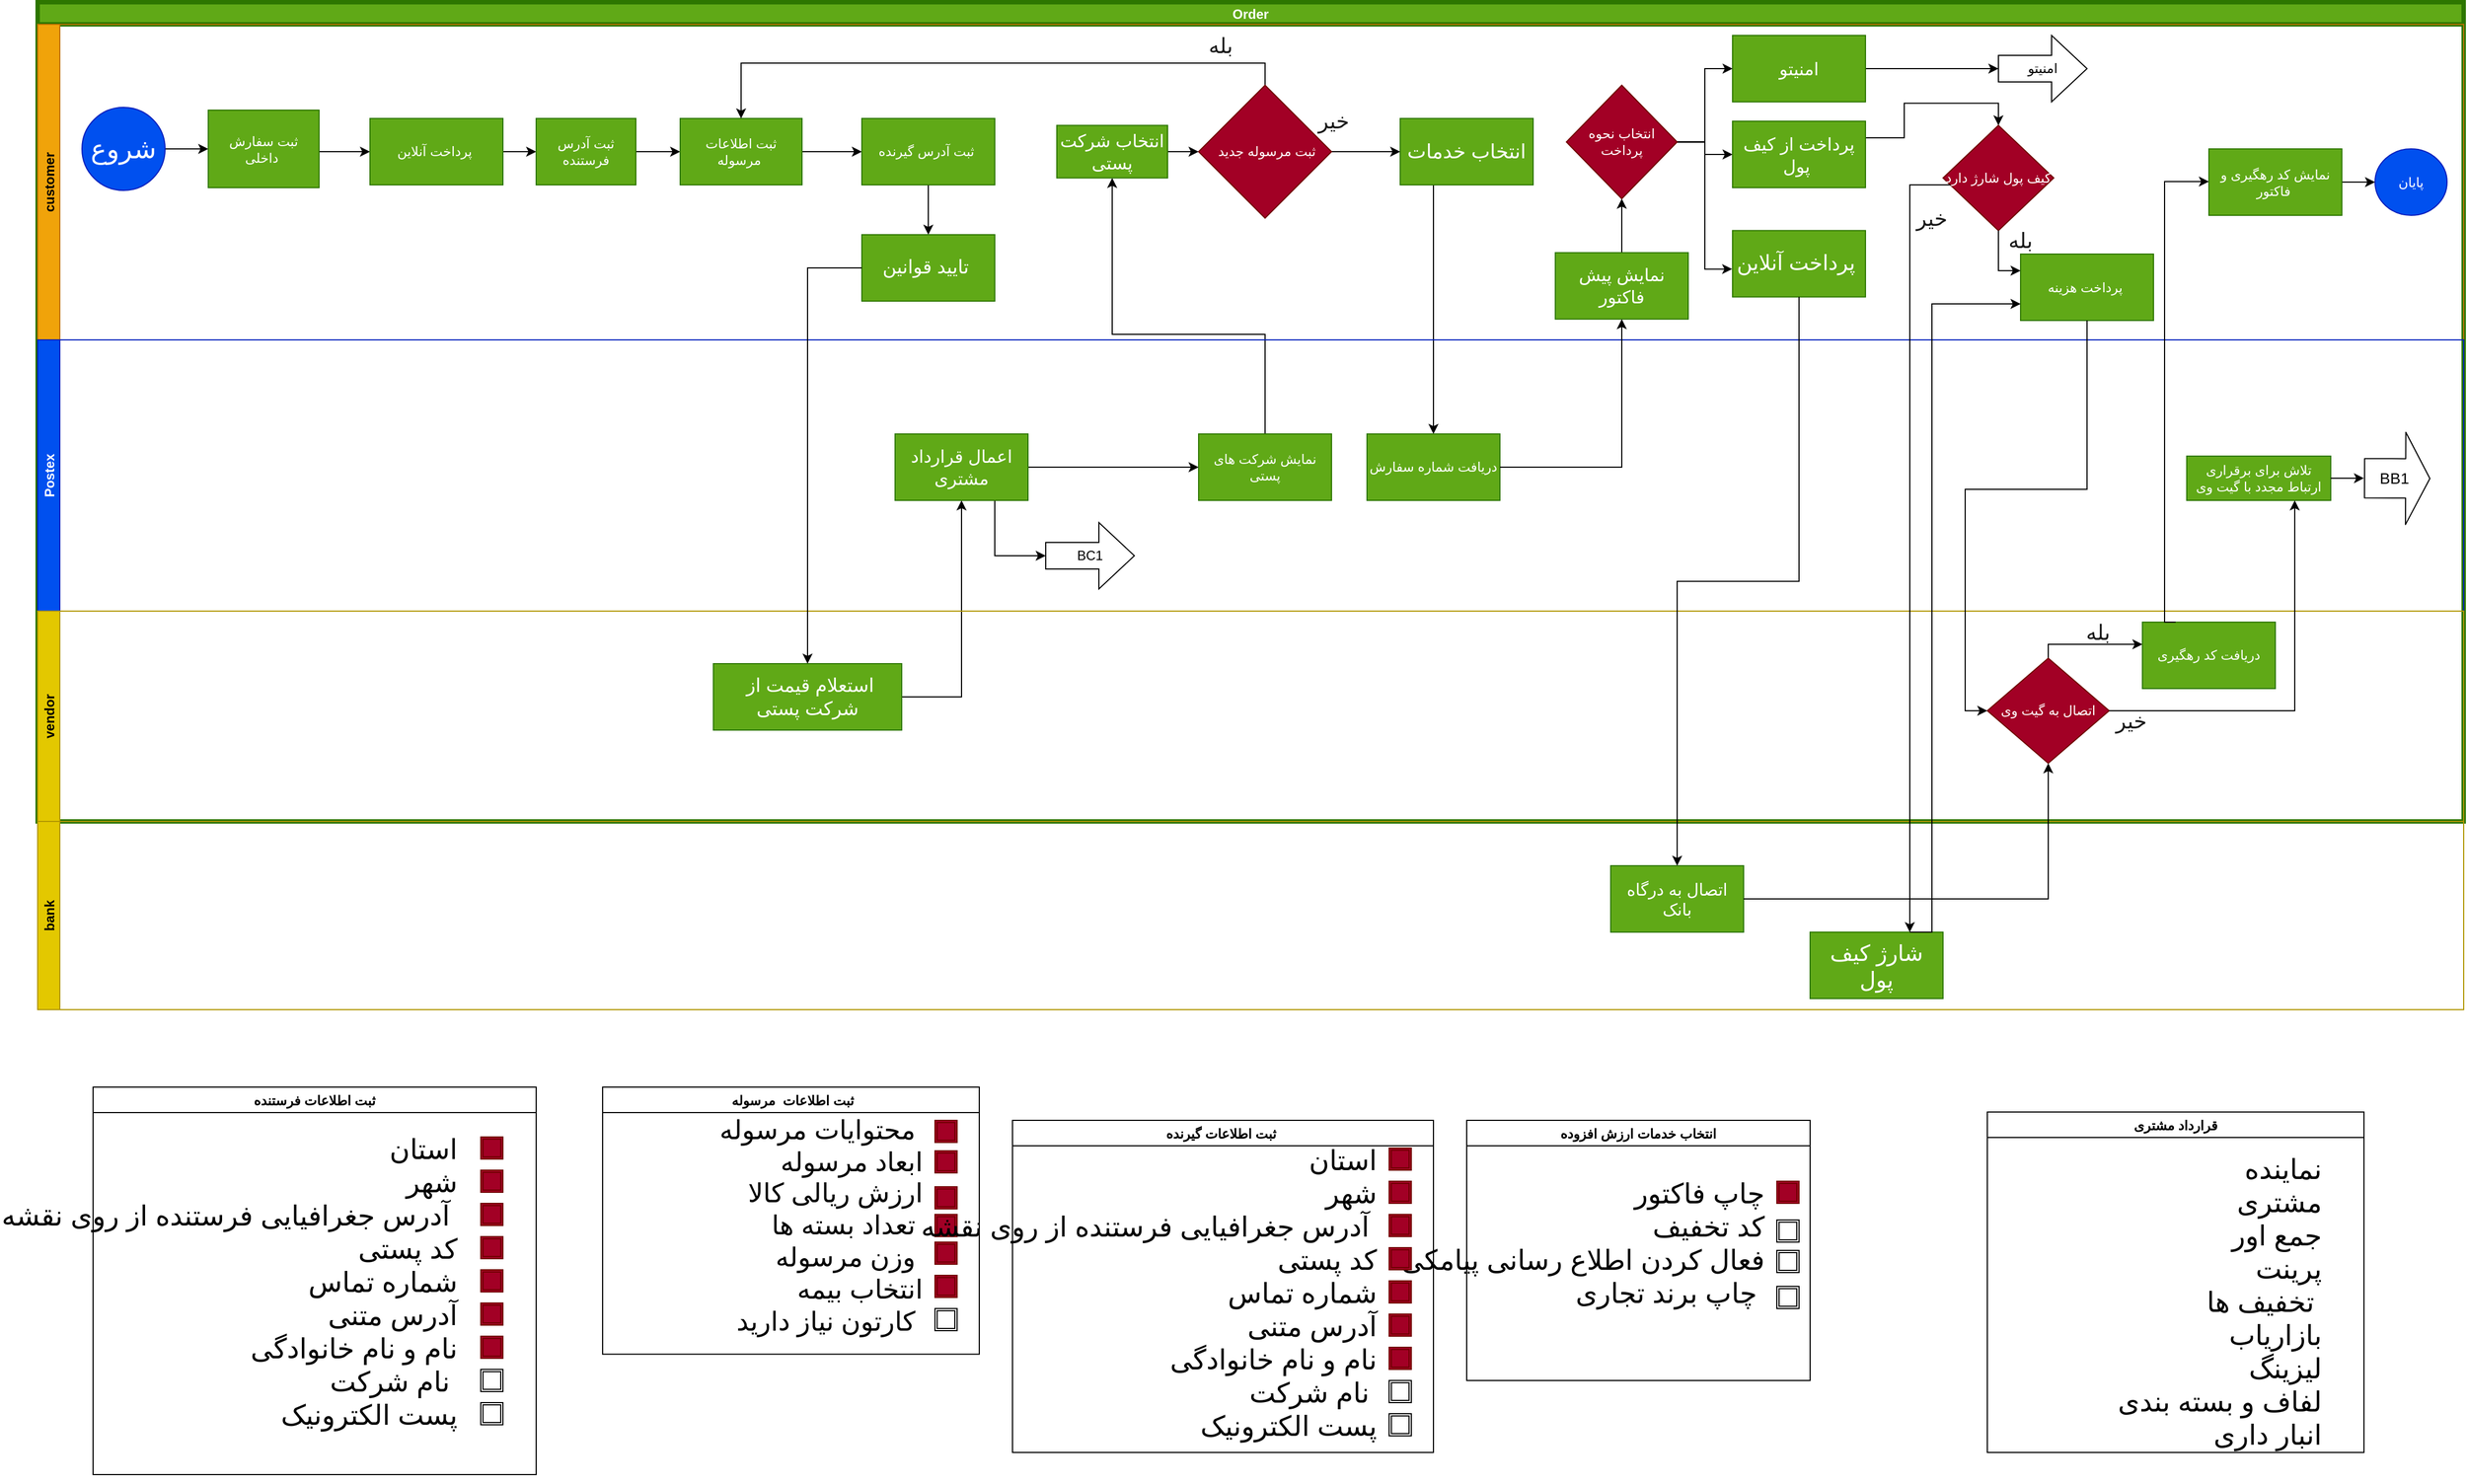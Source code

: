 <mxfile>
    <diagram id="lS7s0SmvETfpQb1Q9BnN" name="inner-order">
        <mxGraphModel dx="732" dy="567" grid="1" gridSize="10" guides="1" tooltips="1" connect="1" arrows="1" fold="1" page="1" pageScale="1" pageWidth="2336" pageHeight="1654" math="0" shadow="0">
            <root>
                <mxCell id="0"/>
                <mxCell id="1" parent="0"/>
                <mxCell id="2" value="Order" style="swimlane;childLayout=stackLayout;resizeParent=1;resizeParentMax=0;horizontal=1;startSize=20;horizontalStack=0;strokeColor=#2D7600;fillColor=#60a917;fontColor=#ffffff;strokeWidth=4;shadow=0;rounded=0;" parent="1" vertex="1">
                    <mxGeometry x="120" y="100" width="2190" height="740" as="geometry"/>
                </mxCell>
                <mxCell id="78" style="edgeStyle=orthogonalEdgeStyle;rounded=0;orthogonalLoop=1;jettySize=auto;html=1;exitX=1;exitY=0.5;exitDx=0;exitDy=0;entryX=0.5;entryY=1;entryDx=0;entryDy=0;" parent="2" source="18" target="76" edge="1">
                    <mxGeometry relative="1" as="geometry"/>
                </mxCell>
                <mxCell id="164" value="" style="edgeStyle=orthogonalEdgeStyle;rounded=0;orthogonalLoop=1;jettySize=auto;html=1;" parent="2" source="161" target="163" edge="1">
                    <mxGeometry relative="1" as="geometry">
                        <Array as="points">
                            <mxPoint x="1108" y="300"/>
                            <mxPoint x="970" y="300"/>
                        </Array>
                    </mxGeometry>
                </mxCell>
                <mxCell id="168" style="edgeStyle=orthogonalEdgeStyle;rounded=0;orthogonalLoop=1;jettySize=auto;html=1;exitX=0.25;exitY=1;exitDx=0;exitDy=0;" parent="2" source="23" target="26" edge="1">
                    <mxGeometry relative="1" as="geometry"/>
                </mxCell>
                <mxCell id="3" value="customer" style="swimlane;startSize=20;horizontal=0;fillColor=#f0a30a;fontColor=#000000;strokeColor=#BD7000;" parent="2" vertex="1">
                    <mxGeometry y="20" width="2190" height="285" as="geometry">
                        <mxRectangle x="20" width="1860" height="20" as="alternateBounds"/>
                    </mxGeometry>
                </mxCell>
                <mxCell id="9" value="" style="edgeStyle=orthogonalEdgeStyle;rounded=0;orthogonalLoop=1;jettySize=auto;html=1;" parent="3" source="7" target="8" edge="1">
                    <mxGeometry relative="1" as="geometry"/>
                </mxCell>
                <mxCell id="7" value="&lt;font style=&quot;font-size: 24px&quot;&gt;شروع&lt;/font&gt;" style="ellipse;whiteSpace=wrap;html=1;aspect=fixed;fillColor=#0050ef;strokeColor=#001DBC;fontColor=#ffffff;" parent="3" vertex="1">
                    <mxGeometry x="40" y="75" width="75" height="75" as="geometry"/>
                </mxCell>
                <mxCell id="11" value="" style="edgeStyle=orthogonalEdgeStyle;rounded=0;orthogonalLoop=1;jettySize=auto;html=1;" parent="3" source="8" target="10" edge="1">
                    <mxGeometry relative="1" as="geometry">
                        <Array as="points">
                            <mxPoint x="264" y="115"/>
                            <mxPoint x="264" y="115"/>
                        </Array>
                    </mxGeometry>
                </mxCell>
                <mxCell id="8" value="ثبت سفارش داخلی&amp;nbsp;" style="whiteSpace=wrap;html=1;fillColor=#60a917;strokeColor=#2D7600;fontColor=#ffffff;" parent="3" vertex="1">
                    <mxGeometry x="154" y="77.5" width="100" height="70" as="geometry"/>
                </mxCell>
                <mxCell id="13" value="" style="edgeStyle=orthogonalEdgeStyle;rounded=0;orthogonalLoop=1;jettySize=auto;html=1;" parent="3" source="10" target="12" edge="1">
                    <mxGeometry relative="1" as="geometry"/>
                </mxCell>
                <mxCell id="10" value="پرداخت آنلاین&amp;nbsp;" style="whiteSpace=wrap;html=1;fillColor=#60a917;strokeColor=#2D7600;fontColor=#ffffff;" parent="3" vertex="1">
                    <mxGeometry x="300" y="85" width="120" height="60" as="geometry"/>
                </mxCell>
                <mxCell id="15" value="" style="edgeStyle=orthogonalEdgeStyle;rounded=0;orthogonalLoop=1;jettySize=auto;html=1;" parent="3" source="12" target="14" edge="1">
                    <mxGeometry relative="1" as="geometry"/>
                </mxCell>
                <mxCell id="12" value="ثبت آدرس فرستنده" style="whiteSpace=wrap;html=1;fillColor=#60a917;strokeColor=#2D7600;fontColor=#ffffff;" parent="3" vertex="1">
                    <mxGeometry x="450" y="85" width="90" height="60" as="geometry"/>
                </mxCell>
                <mxCell id="17" value="" style="edgeStyle=orthogonalEdgeStyle;rounded=0;orthogonalLoop=1;jettySize=auto;html=1;" parent="3" source="14" target="16" edge="1">
                    <mxGeometry relative="1" as="geometry"/>
                </mxCell>
                <mxCell id="14" value="ثبت اطلاعات مرسوله&amp;nbsp;" style="whiteSpace=wrap;html=1;fillColor=#60a917;strokeColor=#2D7600;fontColor=#ffffff;" parent="3" vertex="1">
                    <mxGeometry x="580" y="85" width="110" height="60" as="geometry"/>
                </mxCell>
                <mxCell id="213" value="" style="edgeStyle=orthogonalEdgeStyle;rounded=0;orthogonalLoop=1;jettySize=auto;html=1;" parent="3" source="16" target="212" edge="1">
                    <mxGeometry relative="1" as="geometry"/>
                </mxCell>
                <mxCell id="16" value="ثبت آدرس گیرنده&amp;nbsp;" style="whiteSpace=wrap;html=1;fillColor=#60a917;strokeColor=#2D7600;fontColor=#ffffff;" parent="3" vertex="1">
                    <mxGeometry x="744" y="85" width="120" height="60" as="geometry"/>
                </mxCell>
                <mxCell id="23" value="&lt;font style=&quot;font-size: 18px&quot;&gt;انتخاب خدمات&lt;/font&gt;" style="rounded=0;whiteSpace=wrap;html=1;fillColor=#60a917;strokeColor=#2D7600;fontColor=#ffffff;" parent="3" vertex="1">
                    <mxGeometry x="1230" y="85" width="120" height="60" as="geometry"/>
                </mxCell>
                <mxCell id="36" value="پایان" style="ellipse;whiteSpace=wrap;html=1;rounded=0;fillColor=#0050ef;strokeColor=#001DBC;fontColor=#ffffff;" parent="3" vertex="1">
                    <mxGeometry x="2110" y="112.5" width="65" height="60" as="geometry"/>
                </mxCell>
                <mxCell id="75" style="edgeStyle=orthogonalEdgeStyle;rounded=0;orthogonalLoop=1;jettySize=auto;html=1;exitX=1;exitY=0.5;exitDx=0;exitDy=0;entryX=0;entryY=0.5;entryDx=0;entryDy=0;" parent="3" source="20" target="23" edge="1">
                    <mxGeometry relative="1" as="geometry"/>
                </mxCell>
                <mxCell id="79" style="edgeStyle=orthogonalEdgeStyle;rounded=0;orthogonalLoop=1;jettySize=auto;html=1;exitX=0.5;exitY=0;exitDx=0;exitDy=0;entryX=0.5;entryY=0;entryDx=0;entryDy=0;" parent="3" source="20" target="14" edge="1">
                    <mxGeometry relative="1" as="geometry"/>
                </mxCell>
                <mxCell id="20" value="&amp;nbsp;ثبت مرسوله جدید" style="rhombus;whiteSpace=wrap;html=1;fillColor=#a20025;strokeColor=#6F0000;fontColor=#ffffff;" parent="3" vertex="1">
                    <mxGeometry x="1048" y="55" width="120" height="120" as="geometry"/>
                </mxCell>
                <mxCell id="82" value="&lt;font style=&quot;font-size: 19px&quot; color=&quot;#191919&quot;&gt;خیر&lt;/font&gt;" style="text;html=1;strokeColor=none;fillColor=none;align=center;verticalAlign=middle;whiteSpace=wrap;rounded=0;" parent="3" vertex="1">
                    <mxGeometry x="1150" y="77.5" width="40" height="20" as="geometry"/>
                </mxCell>
                <mxCell id="167" style="edgeStyle=orthogonalEdgeStyle;rounded=0;orthogonalLoop=1;jettySize=auto;html=1;exitX=1;exitY=0.5;exitDx=0;exitDy=0;entryX=0;entryY=0.5;entryDx=0;entryDy=0;" parent="3" source="163" target="20" edge="1">
                    <mxGeometry relative="1" as="geometry"/>
                </mxCell>
                <mxCell id="163" value="&lt;font style=&quot;font-size: 16px&quot;&gt;انتخاب شرکت پستی&lt;/font&gt;" style="whiteSpace=wrap;html=1;rounded=0;fontColor=#ffffff;strokeColor=#2D7600;fillColor=#60a917;" parent="3" vertex="1">
                    <mxGeometry x="920" y="91.25" width="100" height="47.5" as="geometry"/>
                </mxCell>
                <mxCell id="80" value="&lt;font style=&quot;font-size: 19px&quot; color=&quot;#191919&quot;&gt;بله&lt;/font&gt;" style="text;html=1;strokeColor=none;fillColor=none;align=center;verticalAlign=middle;whiteSpace=wrap;rounded=0;" parent="3" vertex="1">
                    <mxGeometry x="1048" y="10" width="40" height="20" as="geometry"/>
                </mxCell>
                <mxCell id="181" style="edgeStyle=orthogonalEdgeStyle;rounded=0;orthogonalLoop=1;jettySize=auto;html=1;exitX=1;exitY=0.5;exitDx=0;exitDy=0;" parent="3" source="179" target="36" edge="1">
                    <mxGeometry relative="1" as="geometry"/>
                </mxCell>
                <mxCell id="179" value="نمایش کد رهگیری و فاکتور&amp;nbsp;" style="whiteSpace=wrap;html=1;rounded=0;fontColor=#ffffff;strokeColor=#2D7600;fillColor=#60a917;" parent="3" vertex="1">
                    <mxGeometry x="1960" y="112.5" width="120" height="60" as="geometry"/>
                </mxCell>
                <mxCell id="226" value="" style="edgeStyle=orthogonalEdgeStyle;rounded=0;orthogonalLoop=1;jettySize=auto;html=1;" parent="3" source="169" target="225" edge="1">
                    <mxGeometry relative="1" as="geometry"/>
                </mxCell>
                <mxCell id="169" value="&lt;span style=&quot;font-size: 16px&quot;&gt;امنیتو&lt;/span&gt;" style="whiteSpace=wrap;html=1;rounded=0;fontColor=#ffffff;strokeColor=#2D7600;fillColor=#60a917;" parent="3" vertex="1">
                    <mxGeometry x="1530" y="10" width="120" height="60" as="geometry"/>
                </mxCell>
                <mxCell id="173" value="&lt;font style=&quot;font-size: 19px&quot;&gt;پرداخت آنلاین&amp;nbsp;&lt;/font&gt;" style="whiteSpace=wrap;html=1;rounded=0;fontColor=#ffffff;strokeColor=#2D7600;fillColor=#60a917;" parent="3" vertex="1">
                    <mxGeometry x="1530" y="186.25" width="120" height="60" as="geometry"/>
                </mxCell>
                <mxCell id="183" value="کیف پول شارژ دارد" style="rhombus;whiteSpace=wrap;html=1;rounded=0;fontColor=#ffffff;strokeColor=#6F0000;fillColor=#a20025;" parent="3" vertex="1">
                    <mxGeometry x="1720" y="91.25" width="100" height="95" as="geometry"/>
                </mxCell>
                <mxCell id="81" value="&lt;font style=&quot;font-size: 19px&quot; color=&quot;#191919&quot;&gt;خیر&lt;/font&gt;" style="text;html=1;strokeColor=none;fillColor=none;align=center;verticalAlign=middle;whiteSpace=wrap;rounded=0;" parent="3" vertex="1">
                    <mxGeometry x="1690" y="166.25" width="40" height="20" as="geometry"/>
                </mxCell>
                <mxCell id="188" value="&lt;font style=&quot;font-size: 19px&quot; color=&quot;#191919&quot;&gt;بله&lt;/font&gt;" style="text;html=1;strokeColor=none;fillColor=none;align=center;verticalAlign=middle;whiteSpace=wrap;rounded=0;" parent="3" vertex="1">
                    <mxGeometry x="1770" y="186.25" width="40" height="20" as="geometry"/>
                </mxCell>
                <mxCell id="185" value="پرداخت هزینه&amp;nbsp;" style="whiteSpace=wrap;html=1;rounded=0;fontColor=#ffffff;strokeColor=#2D7600;fillColor=#60a917;" parent="3" vertex="1">
                    <mxGeometry x="1790" y="207.5" width="120" height="60" as="geometry"/>
                </mxCell>
                <mxCell id="205" style="edgeStyle=orthogonalEdgeStyle;rounded=0;orthogonalLoop=1;jettySize=auto;html=1;exitX=0.5;exitY=1;exitDx=0;exitDy=0;entryX=0;entryY=0.25;entryDx=0;entryDy=0;" parent="3" source="183" target="185" edge="1">
                    <mxGeometry relative="1" as="geometry"/>
                </mxCell>
                <mxCell id="212" value="&lt;font style=&quot;font-size: 17px&quot;&gt;تایید قوانین&amp;nbsp;&lt;/font&gt;" style="whiteSpace=wrap;html=1;fontColor=#ffffff;strokeColor=#2D7600;fillColor=#60a917;" parent="3" vertex="1">
                    <mxGeometry x="744" y="190" width="120" height="60" as="geometry"/>
                </mxCell>
                <mxCell id="216" style="edgeStyle=orthogonalEdgeStyle;rounded=0;orthogonalLoop=1;jettySize=auto;html=1;exitX=1;exitY=0.5;exitDx=0;exitDy=0;entryX=0;entryY=0.5;entryDx=0;entryDy=0;" parent="3" source="215" target="169" edge="1">
                    <mxGeometry relative="1" as="geometry"/>
                </mxCell>
                <mxCell id="217" style="edgeStyle=orthogonalEdgeStyle;rounded=0;orthogonalLoop=1;jettySize=auto;html=1;exitX=1;exitY=0.5;exitDx=0;exitDy=0;entryX=-0.003;entryY=0.58;entryDx=0;entryDy=0;entryPerimeter=0;" parent="3" source="215" target="173" edge="1">
                    <mxGeometry relative="1" as="geometry"/>
                </mxCell>
                <mxCell id="228" style="edgeStyle=orthogonalEdgeStyle;rounded=0;orthogonalLoop=1;jettySize=auto;html=1;exitX=1;exitY=0.5;exitDx=0;exitDy=0;entryX=0;entryY=0.5;entryDx=0;entryDy=0;" parent="3" source="215" target="221" edge="1">
                    <mxGeometry relative="1" as="geometry"/>
                </mxCell>
                <mxCell id="215" value="&lt;span&gt;انتخاب نحوه پرداخت&lt;/span&gt;" style="rhombus;whiteSpace=wrap;html=1;fillColor=#a20025;strokeColor=#6F0000;fontColor=#ffffff;" parent="3" vertex="1">
                    <mxGeometry x="1380" y="55" width="100" height="102.5" as="geometry"/>
                </mxCell>
                <mxCell id="220" style="edgeStyle=orthogonalEdgeStyle;rounded=0;orthogonalLoop=1;jettySize=auto;html=1;exitX=0.5;exitY=0;exitDx=0;exitDy=0;entryX=0.5;entryY=1;entryDx=0;entryDy=0;" parent="3" source="218" target="215" edge="1">
                    <mxGeometry relative="1" as="geometry"/>
                </mxCell>
                <mxCell id="218" value="&lt;span&gt;&lt;font style=&quot;font-size: 16px&quot;&gt;نمایش پیش فاکتور&lt;/font&gt;&lt;/span&gt;" style="rounded=0;whiteSpace=wrap;html=1;fillColor=#60a917;strokeColor=#2D7600;fontColor=#ffffff;" parent="3" vertex="1">
                    <mxGeometry x="1370" y="206.25" width="120" height="60" as="geometry"/>
                </mxCell>
                <mxCell id="227" style="edgeStyle=orthogonalEdgeStyle;rounded=0;orthogonalLoop=1;jettySize=auto;html=1;exitX=1;exitY=0.25;exitDx=0;exitDy=0;entryX=0.5;entryY=0;entryDx=0;entryDy=0;" parent="3" source="221" target="183" edge="1">
                    <mxGeometry relative="1" as="geometry"/>
                </mxCell>
                <mxCell id="221" value="&lt;font style=&quot;font-size: 16px&quot;&gt;پرداخت از کیف پول&amp;nbsp;&lt;/font&gt;" style="whiteSpace=wrap;html=1;rounded=0;fontColor=#ffffff;strokeColor=#2D7600;fillColor=#60a917;" parent="3" vertex="1">
                    <mxGeometry x="1530" y="87.5" width="120" height="60" as="geometry"/>
                </mxCell>
                <mxCell id="225" value="امنیتو" style="shape=singleArrow;whiteSpace=wrap;html=1;arrowWidth=0.4;arrowSize=0.4;rounded=0;" parent="3" vertex="1">
                    <mxGeometry x="1770" y="10" width="80" height="60" as="geometry"/>
                </mxCell>
                <mxCell id="4" value="Postex" style="swimlane;startSize=20;horizontal=0;fillColor=#0050ef;fontColor=#ffffff;strokeColor=#001DBC;" parent="2" vertex="1">
                    <mxGeometry y="305" width="2190" height="245" as="geometry"/>
                </mxCell>
                <mxCell id="26" value="دریافت شماره سفارش" style="rounded=0;whiteSpace=wrap;html=1;fillColor=#60a917;strokeColor=#2D7600;fontColor=#ffffff;" parent="4" vertex="1">
                    <mxGeometry x="1200" y="85" width="120" height="60" as="geometry"/>
                </mxCell>
                <mxCell id="310" style="edgeStyle=orthogonalEdgeStyle;rounded=0;orthogonalLoop=1;jettySize=auto;html=1;exitX=0.75;exitY=1;exitDx=0;exitDy=0;entryX=0;entryY=0.5;entryDx=0;entryDy=0;entryPerimeter=0;" parent="4" source="76" target="308" edge="1">
                    <mxGeometry relative="1" as="geometry"/>
                </mxCell>
                <mxCell id="311" style="edgeStyle=orthogonalEdgeStyle;rounded=0;orthogonalLoop=1;jettySize=auto;html=1;exitX=1;exitY=0.5;exitDx=0;exitDy=0;entryX=0;entryY=0.5;entryDx=0;entryDy=0;" parent="4" source="76" target="161" edge="1">
                    <mxGeometry relative="1" as="geometry"/>
                </mxCell>
                <mxCell id="76" value="&lt;font style=&quot;font-size: 16px&quot;&gt;اعمال قرارداد مشتری&lt;/font&gt;" style="rounded=0;whiteSpace=wrap;html=1;fillColor=#60a917;strokeColor=#2D7600;fontColor=#ffffff;" parent="4" vertex="1">
                    <mxGeometry x="774" y="85" width="120" height="60" as="geometry"/>
                </mxCell>
                <mxCell id="38" value="تلاش برای برقراری ارتباط مجدد با گیت وی" style="whiteSpace=wrap;html=1;rounded=0;fillColor=#60a917;strokeColor=#2D7600;fontColor=#ffffff;" parent="4" vertex="1">
                    <mxGeometry x="1940" y="105" width="130" height="40" as="geometry"/>
                </mxCell>
                <mxCell id="161" value="نمایش شرکت های پستی" style="whiteSpace=wrap;html=1;rounded=0;fontColor=#ffffff;strokeColor=#2D7600;fillColor=#60a917;" parent="4" vertex="1">
                    <mxGeometry x="1048" y="85" width="120" height="60" as="geometry"/>
                </mxCell>
                <mxCell id="201" value="" style="shape=flexArrow;endArrow=classic;html=1;endWidth=46.744;endSize=6.96;width=35.581;" parent="4" edge="1">
                    <mxGeometry width="50" height="50" relative="1" as="geometry">
                        <mxPoint x="2100" y="125.0" as="sourcePoint"/>
                        <mxPoint x="2160" y="125.23" as="targetPoint"/>
                        <Array as="points"/>
                    </mxGeometry>
                </mxCell>
                <mxCell id="204" value="&lt;font style=&quot;font-size: 14px&quot;&gt;BB1&lt;/font&gt;" style="edgeLabel;html=1;align=center;verticalAlign=middle;resizable=0;points=[];" parent="201" vertex="1" connectable="0">
                    <mxGeometry x="0.119" y="-2" relative="1" as="geometry">
                        <mxPoint x="-7" y="-2" as="offset"/>
                    </mxGeometry>
                </mxCell>
                <mxCell id="308" value="BC1" style="shape=singleArrow;whiteSpace=wrap;html=1;arrowWidth=0.4;arrowSize=0.4;rounded=0;" parent="4" vertex="1">
                    <mxGeometry x="910" y="165" width="80" height="60" as="geometry"/>
                </mxCell>
                <mxCell id="5" value="vendor" style="swimlane;startSize=20;horizontal=0;fillColor=#e3c800;fontColor=#000000;strokeColor=#B09500;" parent="2" vertex="1">
                    <mxGeometry y="550" width="2190" height="190" as="geometry"/>
                </mxCell>
                <mxCell id="18" value="&lt;font style=&quot;font-size: 17px&quot;&gt;&amp;nbsp;استعلام قیمت از شرکت پستی&lt;/font&gt;" style="whiteSpace=wrap;html=1;fillColor=#60a917;strokeColor=#2D7600;fontColor=#ffffff;" parent="5" vertex="1">
                    <mxGeometry x="610" y="47.5" width="170" height="60" as="geometry"/>
                </mxCell>
                <mxCell id="197" style="edgeStyle=orthogonalEdgeStyle;rounded=0;orthogonalLoop=1;jettySize=auto;html=1;exitX=0.5;exitY=0;exitDx=0;exitDy=0;" parent="5" source="32" target="34" edge="1">
                    <mxGeometry relative="1" as="geometry">
                        <Array as="points">
                            <mxPoint x="1815" y="30"/>
                        </Array>
                    </mxGeometry>
                </mxCell>
                <mxCell id="32" value="اتصال به گیت وی" style="rhombus;whiteSpace=wrap;html=1;rounded=0;fillColor=#a20025;strokeColor=#6F0000;fontColor=#ffffff;" parent="5" vertex="1">
                    <mxGeometry x="1760" y="42.5" width="110" height="95" as="geometry"/>
                </mxCell>
                <mxCell id="84" value="&lt;font style=&quot;font-size: 19px&quot; color=&quot;#191919&quot;&gt;خیر&lt;/font&gt;" style="text;html=1;strokeColor=none;fillColor=none;align=center;verticalAlign=middle;whiteSpace=wrap;rounded=0;" parent="5" vertex="1">
                    <mxGeometry x="1870" y="90" width="40" height="20" as="geometry"/>
                </mxCell>
                <mxCell id="34" value="دریافت کد رهگیری" style="whiteSpace=wrap;html=1;rounded=0;fillColor=#60a917;strokeColor=#2D7600;fontColor=#ffffff;" parent="5" vertex="1">
                    <mxGeometry x="1900" y="10" width="120" height="60" as="geometry"/>
                </mxCell>
                <mxCell id="187" value="&lt;font style=&quot;font-size: 19px&quot; color=&quot;#191919&quot;&gt;بله&lt;/font&gt;" style="text;html=1;strokeColor=none;fillColor=none;align=center;verticalAlign=middle;whiteSpace=wrap;rounded=0;" parent="5" vertex="1">
                    <mxGeometry x="1840" y="10" width="40" height="20" as="geometry"/>
                </mxCell>
                <mxCell id="194" style="edgeStyle=orthogonalEdgeStyle;rounded=0;orthogonalLoop=1;jettySize=auto;html=1;exitX=0.5;exitY=1;exitDx=0;exitDy=0;entryX=0;entryY=0.5;entryDx=0;entryDy=0;" parent="2" source="185" target="32" edge="1">
                    <mxGeometry relative="1" as="geometry"/>
                </mxCell>
                <mxCell id="196" style="edgeStyle=orthogonalEdgeStyle;rounded=0;orthogonalLoop=1;jettySize=auto;html=1;exitX=1;exitY=0.5;exitDx=0;exitDy=0;entryX=0.75;entryY=1;entryDx=0;entryDy=0;" parent="2" source="32" target="38" edge="1">
                    <mxGeometry relative="1" as="geometry"/>
                </mxCell>
                <mxCell id="199" style="edgeStyle=orthogonalEdgeStyle;rounded=0;orthogonalLoop=1;jettySize=auto;html=1;exitX=0.25;exitY=0;exitDx=0;exitDy=0;" parent="2" source="34" target="179" edge="1">
                    <mxGeometry relative="1" as="geometry">
                        <Array as="points">
                            <mxPoint x="1920" y="560"/>
                            <mxPoint x="1920" y="162"/>
                        </Array>
                    </mxGeometry>
                </mxCell>
                <mxCell id="214" style="edgeStyle=orthogonalEdgeStyle;rounded=0;orthogonalLoop=1;jettySize=auto;html=1;exitX=0;exitY=0.5;exitDx=0;exitDy=0;" parent="2" source="212" target="18" edge="1">
                    <mxGeometry relative="1" as="geometry"/>
                </mxCell>
                <mxCell id="219" style="edgeStyle=orthogonalEdgeStyle;rounded=0;orthogonalLoop=1;jettySize=auto;html=1;exitX=1;exitY=0.5;exitDx=0;exitDy=0;entryX=0.5;entryY=1;entryDx=0;entryDy=0;" parent="2" source="26" target="218" edge="1">
                    <mxGeometry relative="1" as="geometry"/>
                </mxCell>
                <mxCell id="47" value="ثبت اطلاعات فرستنده" style="swimlane;fontColor=#000000;" parent="1" vertex="1">
                    <mxGeometry x="170" y="1080" width="400" height="350" as="geometry">
                        <mxRectangle x="130" y="1140" width="90" height="23" as="alternateBounds"/>
                    </mxGeometry>
                </mxCell>
                <mxCell id="48" value="&lt;span style=&quot;font-size: 25px&quot;&gt;&lt;font color=&quot;#000000&quot;&gt;استان&lt;br&gt;شهر&lt;br&gt;&lt;/font&gt;&lt;/span&gt;&lt;span style=&quot;color: rgb(0 , 0 , 0) ; font-size: 25px&quot;&gt;آدرس جغرافیایی فرستنده از روی نقشه&lt;/span&gt;&lt;span style=&quot;font-size: 25px&quot;&gt;&lt;font color=&quot;#000000&quot;&gt;&amp;nbsp;&lt;br&gt;کد پستی&lt;br&gt;&amp;nbsp;شماره تماس&lt;br&gt;آدرس متنی&lt;br&gt;نام و نام خانوادگی&lt;br&gt;نام شرکت&amp;nbsp;&lt;br&gt;پست الکترونیک&lt;/font&gt;&lt;/span&gt;" style="text;html=1;align=right;verticalAlign=middle;resizable=0;points=[];autosize=1;strokeColor=none;fontColor=#FFFFFF;" parent="47" vertex="1">
                    <mxGeometry y="95" width="330" height="160" as="geometry"/>
                </mxCell>
                <mxCell id="49" value="انتخاب خدمات ارزش افزوده" style="swimlane;startSize=23;fontColor=#000000;" parent="1" vertex="1">
                    <mxGeometry x="1410" y="1110" width="310" height="235" as="geometry"/>
                </mxCell>
                <mxCell id="50" value="&lt;div style=&quot;font-size: 25px&quot;&gt;&lt;font style=&quot;font-size: 25px&quot; color=&quot;#000000&quot;&gt;چاپ فاکتور&lt;/font&gt;&lt;/div&gt;&lt;div style=&quot;font-size: 25px&quot;&gt;&lt;span&gt;&lt;font style=&quot;font-size: 25px&quot; color=&quot;#000000&quot;&gt;کد تخفیف&lt;/font&gt;&lt;/span&gt;&lt;/div&gt;&lt;div style=&quot;font-size: 25px&quot;&gt;&lt;span&gt;&lt;font style=&quot;font-size: 25px&quot; color=&quot;#000000&quot;&gt;فعال کردن اطلاع رسانی پیامکی&lt;/font&gt;&lt;/span&gt;&lt;/div&gt;&lt;div style=&quot;font-size: 25px&quot;&gt;&lt;font style=&quot;font-size: 25px&quot; color=&quot;#000000&quot;&gt;چاپ برند تجاری&amp;nbsp;&lt;/font&gt;&lt;/div&gt;" style="text;html=1;align=right;verticalAlign=middle;resizable=0;points=[];autosize=1;strokeColor=none;fontColor=#FFFFFF;" parent="49" vertex="1">
                    <mxGeometry x="-10" y="80" width="280" height="60" as="geometry"/>
                </mxCell>
                <mxCell id="297" value="" style="shape=ext;double=1;whiteSpace=wrap;html=1;aspect=fixed;fillColor=#a20025;strokeColor=#6F0000;fontColor=#ffffff;" parent="49" vertex="1">
                    <mxGeometry x="280" y="55" width="20" height="20" as="geometry"/>
                </mxCell>
                <mxCell id="298" value="" style="shape=ext;double=1;whiteSpace=wrap;html=1;aspect=fixed;" parent="49" vertex="1">
                    <mxGeometry x="280" y="90" width="20" height="20" as="geometry"/>
                </mxCell>
                <mxCell id="299" value="" style="shape=ext;double=1;whiteSpace=wrap;html=1;aspect=fixed;" parent="49" vertex="1">
                    <mxGeometry x="280" y="150" width="20" height="20" as="geometry"/>
                </mxCell>
                <mxCell id="300" value="" style="shape=ext;double=1;whiteSpace=wrap;html=1;aspect=fixed;" parent="49" vertex="1">
                    <mxGeometry x="280" y="117.5" width="20" height="20" as="geometry"/>
                </mxCell>
                <mxCell id="51" value=" ثبت اطلاعات  مرسوله" style="swimlane;fontColor=#000000;" parent="1" vertex="1">
                    <mxGeometry x="630" y="1080" width="340" height="241.25" as="geometry"/>
                </mxCell>
                <mxCell id="52" value="&lt;font style=&quot;font-size: 24px&quot;&gt;&lt;font color=&quot;#000000&quot;&gt;محتوایات مرسوله&amp;nbsp;&lt;br&gt;&lt;/font&gt;&lt;font color=&quot;#000000&quot;&gt;ابعاد مرسوله&lt;br&gt;ارزش ریالی کالا&lt;br&gt;تعداد بسته ها&amp;nbsp;&lt;br&gt;وزن مرسوله&amp;nbsp;&lt;br&gt;&lt;/font&gt;&lt;font color=&quot;#000000&quot;&gt;انتخاب بیمه&lt;br&gt;کارتون نیاز دارید&amp;nbsp;&lt;/font&gt;&lt;br&gt;&lt;/font&gt;" style="text;html=1;align=right;verticalAlign=middle;resizable=0;points=[];autosize=1;strokeColor=none;fontColor=#FFFFFF;" parent="51" vertex="1">
                    <mxGeometry x="130" y="60" width="160" height="130" as="geometry"/>
                </mxCell>
                <mxCell id="283" value="" style="shape=ext;double=1;whiteSpace=wrap;html=1;aspect=fixed;fillColor=#a20025;strokeColor=#6F0000;fontColor=#ffffff;" parent="51" vertex="1">
                    <mxGeometry x="300" y="30" width="20" height="20" as="geometry"/>
                </mxCell>
                <mxCell id="284" value="" style="shape=ext;double=1;whiteSpace=wrap;html=1;aspect=fixed;fillColor=#a20025;strokeColor=#6F0000;fontColor=#ffffff;" parent="51" vertex="1">
                    <mxGeometry x="300" y="57.5" width="20" height="20" as="geometry"/>
                </mxCell>
                <mxCell id="285" value="" style="shape=ext;double=1;whiteSpace=wrap;html=1;aspect=fixed;fillColor=#a20025;strokeColor=#6F0000;fontColor=#ffffff;" parent="51" vertex="1">
                    <mxGeometry x="300" y="170" width="20" height="20" as="geometry"/>
                </mxCell>
                <mxCell id="286" value="" style="shape=ext;double=1;whiteSpace=wrap;html=1;aspect=fixed;fillColor=#a20025;strokeColor=#6F0000;fontColor=#ffffff;" parent="51" vertex="1">
                    <mxGeometry x="300" y="140" width="20" height="20" as="geometry"/>
                </mxCell>
                <mxCell id="287" value="" style="shape=ext;double=1;whiteSpace=wrap;html=1;aspect=fixed;fillColor=#a20025;strokeColor=#6F0000;fontColor=#ffffff;" parent="51" vertex="1">
                    <mxGeometry x="300" y="90" width="20" height="20" as="geometry"/>
                </mxCell>
                <mxCell id="288" value="" style="shape=ext;double=1;whiteSpace=wrap;html=1;aspect=fixed;" parent="51" vertex="1">
                    <mxGeometry x="300" y="200" width="20" height="20" as="geometry"/>
                </mxCell>
                <mxCell id="295" value="" style="shape=ext;double=1;whiteSpace=wrap;html=1;aspect=fixed;fillColor=#a20025;strokeColor=#6F0000;fontColor=#ffffff;" parent="51" vertex="1">
                    <mxGeometry x="300" y="115" width="20" height="20" as="geometry"/>
                </mxCell>
                <mxCell id="71" value="ثبت اطلاعات گیرنده " style="swimlane;fontColor=#000000;" parent="1" vertex="1">
                    <mxGeometry x="1000" y="1110" width="380" height="300" as="geometry"/>
                </mxCell>
                <mxCell id="72" value="&lt;span style=&quot;font-size: 25px&quot;&gt;&lt;font color=&quot;#000000&quot;&gt;استان&lt;br&gt;شهر&lt;br&gt;&lt;/font&gt;&lt;/span&gt;&lt;span style=&quot;color: rgb(0 , 0 , 0) ; font-size: 25px&quot;&gt;آدرس جغرافیایی فرستنده از روی نقشه&lt;/span&gt;&lt;span style=&quot;font-size: 25px&quot;&gt;&lt;font color=&quot;#000000&quot;&gt;&amp;nbsp;&lt;br&gt;کد پستی&lt;br&gt;&amp;nbsp;شماره تماس&lt;br&gt;آدرس متنی&lt;br&gt;نام و نام خانوادگی&lt;br&gt;نام شرکت&amp;nbsp;&lt;br&gt;پست الکترونیک&lt;/font&gt;&lt;/span&gt;" style="text;html=1;align=right;verticalAlign=middle;resizable=0;points=[];autosize=1;strokeColor=none;fontColor=#FFFFFF;" parent="71" vertex="1">
                    <mxGeometry y="75" width="330" height="160" as="geometry"/>
                </mxCell>
                <mxCell id="265" value="" style="shape=ext;double=1;whiteSpace=wrap;html=1;aspect=fixed;fillColor=#a20025;strokeColor=#6F0000;fontColor=#ffffff;" parent="71" vertex="1">
                    <mxGeometry x="340" y="25" width="20" height="20" as="geometry"/>
                </mxCell>
                <mxCell id="266" value="" style="shape=ext;double=1;whiteSpace=wrap;html=1;aspect=fixed;fillColor=#a20025;strokeColor=#6F0000;fontColor=#ffffff;" parent="71" vertex="1">
                    <mxGeometry x="340" y="55" width="20" height="20" as="geometry"/>
                </mxCell>
                <mxCell id="267" value="" style="shape=ext;double=1;whiteSpace=wrap;html=1;aspect=fixed;fillColor=#a20025;strokeColor=#6F0000;fontColor=#ffffff;" parent="71" vertex="1">
                    <mxGeometry x="340" y="115" width="20" height="20" as="geometry"/>
                </mxCell>
                <mxCell id="268" value="" style="shape=ext;double=1;whiteSpace=wrap;html=1;aspect=fixed;fillColor=#a20025;strokeColor=#6F0000;fontColor=#ffffff;" parent="71" vertex="1">
                    <mxGeometry x="340" y="145" width="20" height="20" as="geometry"/>
                </mxCell>
                <mxCell id="269" value="" style="shape=ext;double=1;whiteSpace=wrap;html=1;aspect=fixed;fillColor=#a20025;strokeColor=#6F0000;fontColor=#ffffff;" parent="71" vertex="1">
                    <mxGeometry x="340" y="175" width="20" height="20" as="geometry"/>
                </mxCell>
                <mxCell id="270" value="" style="shape=ext;double=1;whiteSpace=wrap;html=1;aspect=fixed;fillColor=#a20025;strokeColor=#6F0000;fontColor=#ffffff;" parent="71" vertex="1">
                    <mxGeometry x="340" y="205" width="20" height="20" as="geometry"/>
                </mxCell>
                <mxCell id="271" value="" style="shape=ext;double=1;whiteSpace=wrap;html=1;aspect=fixed;" parent="71" vertex="1">
                    <mxGeometry x="340" y="235" width="20" height="20" as="geometry"/>
                </mxCell>
                <mxCell id="272" value="" style="shape=ext;double=1;whiteSpace=wrap;html=1;aspect=fixed;" parent="71" vertex="1">
                    <mxGeometry x="340" y="265" width="20" height="20" as="geometry"/>
                </mxCell>
                <mxCell id="273" value="" style="shape=ext;double=1;whiteSpace=wrap;html=1;aspect=fixed;fillColor=#a20025;strokeColor=#6F0000;fontColor=#ffffff;" parent="71" vertex="1">
                    <mxGeometry x="340" y="85" width="20" height="20" as="geometry"/>
                </mxCell>
                <mxCell id="132" value="bank" style="swimlane;startSize=20;horizontal=0;fillColor=#e3c800;fontColor=#000000;strokeColor=#B09500;" parent="1" vertex="1">
                    <mxGeometry x="120" y="840" width="2190" height="170" as="geometry"/>
                </mxCell>
                <mxCell id="175" value="&lt;font style=&quot;font-size: 15px&quot;&gt;اتصال به درگاه بانک&lt;/font&gt;" style="whiteSpace=wrap;html=1;rounded=0;fontColor=#ffffff;strokeColor=#2D7600;fillColor=#60a917;" parent="132" vertex="1">
                    <mxGeometry x="1420" y="40" width="120" height="60" as="geometry"/>
                </mxCell>
                <mxCell id="191" value="&lt;font style=&quot;font-size: 20px&quot;&gt;شارژ کیف پول&lt;/font&gt;" style="whiteSpace=wrap;html=1;rounded=0;fontColor=#ffffff;strokeColor=#2D7600;fillColor=#60a917;" parent="132" vertex="1">
                    <mxGeometry x="1600" y="100" width="120" height="60" as="geometry"/>
                </mxCell>
                <mxCell id="176" value="" style="edgeStyle=orthogonalEdgeStyle;rounded=0;orthogonalLoop=1;jettySize=auto;html=1;" parent="1" source="173" target="175" edge="1">
                    <mxGeometry relative="1" as="geometry"/>
                </mxCell>
                <mxCell id="177" style="edgeStyle=orthogonalEdgeStyle;rounded=0;orthogonalLoop=1;jettySize=auto;html=1;exitX=1;exitY=0.5;exitDx=0;exitDy=0;entryX=0.5;entryY=1;entryDx=0;entryDy=0;" parent="1" source="175" target="32" edge="1">
                    <mxGeometry relative="1" as="geometry"/>
                </mxCell>
                <mxCell id="192" value="" style="edgeStyle=orthogonalEdgeStyle;rounded=0;orthogonalLoop=1;jettySize=auto;html=1;" parent="1" source="183" target="191" edge="1">
                    <mxGeometry relative="1" as="geometry">
                        <Array as="points">
                            <mxPoint x="1810" y="265"/>
                        </Array>
                    </mxGeometry>
                </mxCell>
                <mxCell id="193" style="edgeStyle=orthogonalEdgeStyle;rounded=0;orthogonalLoop=1;jettySize=auto;html=1;exitX=0.75;exitY=0;exitDx=0;exitDy=0;entryX=0;entryY=0.75;entryDx=0;entryDy=0;" parent="1" source="191" target="185" edge="1">
                    <mxGeometry relative="1" as="geometry">
                        <Array as="points">
                            <mxPoint x="1830" y="940"/>
                            <mxPoint x="1830" y="372"/>
                        </Array>
                    </mxGeometry>
                </mxCell>
                <mxCell id="203" style="edgeStyle=orthogonalEdgeStyle;rounded=0;orthogonalLoop=1;jettySize=auto;html=1;exitX=1;exitY=0.5;exitDx=0;exitDy=0;" parent="1" source="38" edge="1">
                    <mxGeometry relative="1" as="geometry">
                        <mxPoint x="2220" y="529.953" as="targetPoint"/>
                    </mxGeometry>
                </mxCell>
                <mxCell id="229" value="" style="shape=ext;double=1;whiteSpace=wrap;html=1;aspect=fixed;fillColor=#a20025;strokeColor=#6F0000;fontColor=#ffffff;" parent="1" vertex="1">
                    <mxGeometry x="520" y="1125" width="20" height="20" as="geometry"/>
                </mxCell>
                <mxCell id="230" value="" style="shape=ext;double=1;whiteSpace=wrap;html=1;aspect=fixed;fillColor=#a20025;strokeColor=#6F0000;fontColor=#ffffff;" parent="1" vertex="1">
                    <mxGeometry x="520" y="1155" width="20" height="20" as="geometry"/>
                </mxCell>
                <mxCell id="231" value="" style="shape=ext;double=1;whiteSpace=wrap;html=1;aspect=fixed;fillColor=#a20025;strokeColor=#6F0000;fontColor=#ffffff;" parent="1" vertex="1">
                    <mxGeometry x="520" y="1215" width="20" height="20" as="geometry"/>
                </mxCell>
                <mxCell id="232" value="" style="shape=ext;double=1;whiteSpace=wrap;html=1;aspect=fixed;fillColor=#a20025;strokeColor=#6F0000;fontColor=#ffffff;" parent="1" vertex="1">
                    <mxGeometry x="520" y="1245" width="20" height="20" as="geometry"/>
                </mxCell>
                <mxCell id="233" value="" style="shape=ext;double=1;whiteSpace=wrap;html=1;aspect=fixed;fillColor=#a20025;strokeColor=#6F0000;fontColor=#ffffff;" parent="1" vertex="1">
                    <mxGeometry x="520" y="1275" width="20" height="20" as="geometry"/>
                </mxCell>
                <mxCell id="234" value="" style="shape=ext;double=1;whiteSpace=wrap;html=1;aspect=fixed;fillColor=#a20025;strokeColor=#6F0000;fontColor=#ffffff;" parent="1" vertex="1">
                    <mxGeometry x="520" y="1305" width="20" height="20" as="geometry"/>
                </mxCell>
                <mxCell id="235" value="" style="shape=ext;double=1;whiteSpace=wrap;html=1;aspect=fixed;" parent="1" vertex="1">
                    <mxGeometry x="520" y="1335" width="20" height="20" as="geometry"/>
                </mxCell>
                <mxCell id="236" value="" style="shape=ext;double=1;whiteSpace=wrap;html=1;aspect=fixed;" parent="1" vertex="1">
                    <mxGeometry x="520" y="1365" width="20" height="20" as="geometry"/>
                </mxCell>
                <mxCell id="237" value="" style="shape=ext;double=1;whiteSpace=wrap;html=1;aspect=fixed;fillColor=#a20025;strokeColor=#6F0000;fontColor=#ffffff;" parent="1" vertex="1">
                    <mxGeometry x="520" y="1185" width="20" height="20" as="geometry"/>
                </mxCell>
                <mxCell id="305" value="قرارداد مشتری" style="swimlane;fontColor=#000000;" parent="1" vertex="1">
                    <mxGeometry x="1880" y="1102.5" width="340" height="307.5" as="geometry">
                        <mxRectangle x="130" y="1140" width="90" height="23" as="alternateBounds"/>
                    </mxGeometry>
                </mxCell>
                <mxCell id="306" value="&lt;font color=&quot;#000000&quot;&gt;&lt;span style=&quot;font-size: 25px&quot;&gt;نماینده&lt;br&gt;مشتری&lt;br&gt;جمع اور&lt;br&gt;پرینت&lt;br&gt;تخفیف ها&amp;nbsp;&lt;br&gt;بازاریاب&lt;br&gt;لیزینگ&lt;br&gt;لفاف و بسته بندی&lt;br&gt;انبار داری&lt;br&gt;&lt;br&gt;&lt;/span&gt;&lt;/font&gt;" style="text;html=1;align=right;verticalAlign=middle;resizable=0;points=[];autosize=1;strokeColor=none;fontColor=#FFFFFF;" parent="305" vertex="1">
                    <mxGeometry x="143" y="95" width="160" height="180" as="geometry"/>
                </mxCell>
            </root>
        </mxGraphModel>
    </diagram>
    <diagram id="9YOEF9CEAczT_-_ygEmO" name="cod">
        <mxGraphModel dx="1367" dy="958" grid="1" gridSize="10" guides="1" tooltips="1" connect="1" arrows="1" fold="1" page="1" pageScale="1" pageWidth="2336" pageHeight="1654" math="0" shadow="0">
            <root>
                <mxCell id="6-kH1bkSdVMrU8_aLlKb-0"/>
                <mxCell id="6-kH1bkSdVMrU8_aLlKb-1" parent="6-kH1bkSdVMrU8_aLlKb-0"/>
                <mxCell id="K4cyZv8H0wW2V2rLuBcf-0" value="Order" style="swimlane;childLayout=stackLayout;resizeParent=1;resizeParentMax=0;horizontal=0;startSize=20;horizontalStack=0;strokeColor=#000000;" parent="6-kH1bkSdVMrU8_aLlKb-1" vertex="1">
                    <mxGeometry x="100" y="220" width="2160" height="660" as="geometry"/>
                </mxCell>
                <mxCell id="K4cyZv8H0wW2V2rLuBcf-1" value="customer" style="swimlane;startSize=20;horizontal=0;" parent="K4cyZv8H0wW2V2rLuBcf-0" vertex="1">
                    <mxGeometry x="20" width="2140" height="295" as="geometry">
                        <mxRectangle x="20" width="1860" height="20" as="alternateBounds"/>
                    </mxGeometry>
                </mxCell>
                <mxCell id="K4cyZv8H0wW2V2rLuBcf-2" value="" style="edgeStyle=orthogonalEdgeStyle;rounded=0;orthogonalLoop=1;jettySize=auto;html=1;" parent="K4cyZv8H0wW2V2rLuBcf-1" source="K4cyZv8H0wW2V2rLuBcf-3" target="K4cyZv8H0wW2V2rLuBcf-5" edge="1">
                    <mxGeometry relative="1" as="geometry"/>
                </mxCell>
                <mxCell id="K4cyZv8H0wW2V2rLuBcf-3" value="&lt;font style=&quot;font-size: 24px&quot;&gt;شروع&lt;/font&gt;" style="ellipse;whiteSpace=wrap;html=1;aspect=fixed;fillColor=#0050ef;strokeColor=#001DBC;fontColor=#ffffff;" parent="K4cyZv8H0wW2V2rLuBcf-1" vertex="1">
                    <mxGeometry x="40" y="75" width="75" height="75" as="geometry"/>
                </mxCell>
                <mxCell id="K4cyZv8H0wW2V2rLuBcf-4" value="" style="edgeStyle=orthogonalEdgeStyle;rounded=0;orthogonalLoop=1;jettySize=auto;html=1;" parent="K4cyZv8H0wW2V2rLuBcf-1" source="K4cyZv8H0wW2V2rLuBcf-5" target="K4cyZv8H0wW2V2rLuBcf-7" edge="1">
                    <mxGeometry relative="1" as="geometry"/>
                </mxCell>
                <mxCell id="K4cyZv8H0wW2V2rLuBcf-5" value="&lt;font style=&quot;font-size: 15px&quot;&gt;ثبت سفارش داخلی&amp;nbsp;&lt;/font&gt;" style="whiteSpace=wrap;html=1;fillColor=#60a917;strokeColor=#2D7600;fontColor=#ffffff;" parent="K4cyZv8H0wW2V2rLuBcf-1" vertex="1">
                    <mxGeometry x="150" y="80" width="100" height="70" as="geometry"/>
                </mxCell>
                <mxCell id="K4cyZv8H0wW2V2rLuBcf-7" value="&lt;font style=&quot;font-size: 19px&quot;&gt;پرداخت در محل&amp;nbsp;&lt;/font&gt;" style="whiteSpace=wrap;html=1;fillColor=#60a917;strokeColor=#2D7600;fontColor=#ffffff;" parent="K4cyZv8H0wW2V2rLuBcf-1" vertex="1">
                    <mxGeometry x="300" y="85" width="120" height="60" as="geometry"/>
                </mxCell>
                <mxCell id="K4cyZv8H0wW2V2rLuBcf-8" value="" style="edgeStyle=orthogonalEdgeStyle;rounded=0;orthogonalLoop=1;jettySize=auto;html=1;" parent="K4cyZv8H0wW2V2rLuBcf-1" source="K4cyZv8H0wW2V2rLuBcf-9" target="K4cyZv8H0wW2V2rLuBcf-11" edge="1">
                    <mxGeometry relative="1" as="geometry"/>
                </mxCell>
                <mxCell id="K4cyZv8H0wW2V2rLuBcf-9" value="&lt;font style=&quot;font-size: 14px&quot;&gt;ثبت آدرس فرستنده&lt;/font&gt;" style="whiteSpace=wrap;html=1;fillColor=#60a917;strokeColor=#2D7600;fontColor=#ffffff;" parent="K4cyZv8H0wW2V2rLuBcf-1" vertex="1">
                    <mxGeometry x="450" y="85" width="90" height="60" as="geometry"/>
                </mxCell>
                <mxCell id="K4cyZv8H0wW2V2rLuBcf-10" value="" style="edgeStyle=orthogonalEdgeStyle;rounded=0;orthogonalLoop=1;jettySize=auto;html=1;" parent="K4cyZv8H0wW2V2rLuBcf-1" source="K4cyZv8H0wW2V2rLuBcf-11" target="K4cyZv8H0wW2V2rLuBcf-12" edge="1">
                    <mxGeometry relative="1" as="geometry"/>
                </mxCell>
                <mxCell id="K4cyZv8H0wW2V2rLuBcf-11" value="&lt;font style=&quot;font-size: 14px&quot;&gt;ثبت اطلاعات مرسوله&amp;nbsp;&lt;/font&gt;" style="whiteSpace=wrap;html=1;fillColor=#60a917;strokeColor=#2D7600;fontColor=#ffffff;" parent="K4cyZv8H0wW2V2rLuBcf-1" vertex="1">
                    <mxGeometry x="580" y="85" width="110" height="60" as="geometry"/>
                </mxCell>
                <mxCell id="K4cyZv8H0wW2V2rLuBcf-12" value="&lt;font style=&quot;font-size: 18px&quot;&gt;ثبت آدرس گیرنده&amp;nbsp;&lt;/font&gt;" style="whiteSpace=wrap;html=1;fillColor=#60a917;strokeColor=#2D7600;fontColor=#ffffff;" parent="K4cyZv8H0wW2V2rLuBcf-1" vertex="1">
                    <mxGeometry x="765" y="85" width="120" height="60" as="geometry"/>
                </mxCell>
                <mxCell id="K4cyZv8H0wW2V2rLuBcf-13" value="&lt;font style=&quot;font-size: 21px&quot;&gt;انتخاب خدمات&lt;/font&gt;" style="rounded=0;whiteSpace=wrap;html=1;fillColor=#60a917;strokeColor=#2D7600;fontColor=#ffffff;" parent="K4cyZv8H0wW2V2rLuBcf-1" vertex="1">
                    <mxGeometry x="1010" y="85" width="120" height="60" as="geometry"/>
                </mxCell>
                <mxCell id="K4cyZv8H0wW2V2rLuBcf-14" value="Postex" style="swimlane;startSize=20;horizontal=0;" parent="K4cyZv8H0wW2V2rLuBcf-0" vertex="1">
                    <mxGeometry x="20" y="295" width="2140" height="195" as="geometry"/>
                </mxCell>
                <mxCell id="K4cyZv8H0wW2V2rLuBcf-15" value="تایید و یا ثبت مرسوله جدید" style="rhombus;whiteSpace=wrap;html=1;fillColor=#a20025;strokeColor=#6F0000;fontColor=#ffffff;" parent="K4cyZv8H0wW2V2rLuBcf-14" vertex="1">
                    <mxGeometry x="920" y="30" width="120" height="120" as="geometry"/>
                </mxCell>
                <mxCell id="K4cyZv8H0wW2V2rLuBcf-19" value="" style="edgeStyle=orthogonalEdgeStyle;rounded=0;orthogonalLoop=1;jettySize=auto;html=1;" parent="K4cyZv8H0wW2V2rLuBcf-14" source="K4cyZv8H0wW2V2rLuBcf-20" target="K4cyZv8H0wW2V2rLuBcf-21" edge="1">
                    <mxGeometry relative="1" as="geometry"/>
                </mxCell>
                <mxCell id="K4cyZv8H0wW2V2rLuBcf-20" value="&lt;font style=&quot;font-size: 15px&quot;&gt;دریافت کد رهگیری&lt;/font&gt;" style="whiteSpace=wrap;html=1;rounded=0;fillColor=#60a917;strokeColor=#2D7600;fontColor=#ffffff;" parent="K4cyZv8H0wW2V2rLuBcf-14" vertex="1">
                    <mxGeometry x="1585" y="77.5" width="120" height="60" as="geometry"/>
                </mxCell>
                <mxCell id="K4cyZv8H0wW2V2rLuBcf-21" value="پایان" style="ellipse;whiteSpace=wrap;html=1;rounded=0;fillColor=#0050ef;strokeColor=#001DBC;fontColor=#ffffff;" parent="K4cyZv8H0wW2V2rLuBcf-14" vertex="1">
                    <mxGeometry x="2020" y="17.5" width="65" height="60" as="geometry"/>
                </mxCell>
                <mxCell id="K4cyZv8H0wW2V2rLuBcf-22" style="edgeStyle=orthogonalEdgeStyle;rounded=0;orthogonalLoop=1;jettySize=auto;html=1;entryX=0.5;entryY=1;entryDx=0;entryDy=0;" parent="K4cyZv8H0wW2V2rLuBcf-14" source="K4cyZv8H0wW2V2rLuBcf-23" target="K4cyZv8H0wW2V2rLuBcf-21" edge="1">
                    <mxGeometry relative="1" as="geometry"/>
                </mxCell>
                <mxCell id="K4cyZv8H0wW2V2rLuBcf-23" value="عدم دریافت کد رهگیری" style="rounded=0;whiteSpace=wrap;html=1;fillColor=#60a917;strokeColor=#2D7600;fontColor=#ffffff;" parent="K4cyZv8H0wW2V2rLuBcf-14" vertex="1">
                    <mxGeometry x="2002.5" y="135" width="100" height="45" as="geometry"/>
                </mxCell>
                <mxCell id="K4cyZv8H0wW2V2rLuBcf-55" style="edgeStyle=orthogonalEdgeStyle;rounded=0;orthogonalLoop=1;jettySize=auto;html=1;exitX=1;exitY=0.5;exitDx=0;exitDy=0;entryX=0;entryY=0.5;entryDx=0;entryDy=0;" parent="K4cyZv8H0wW2V2rLuBcf-14" source="K4cyZv8H0wW2V2rLuBcf-50" target="K4cyZv8H0wW2V2rLuBcf-53" edge="1">
                    <mxGeometry relative="1" as="geometry"/>
                </mxCell>
                <mxCell id="K4cyZv8H0wW2V2rLuBcf-50" value="دسترسی&amp;nbsp;&lt;br&gt;cod&lt;br&gt;دارید" style="rhombus;whiteSpace=wrap;html=1;fontColor=#ffffff;strokeColor=#6F0000;fillColor=#a20025;" parent="K4cyZv8H0wW2V2rLuBcf-14" vertex="1">
                    <mxGeometry x="305" y="42.5" width="110" height="110" as="geometry"/>
                </mxCell>
                <mxCell id="K4cyZv8H0wW2V2rLuBcf-53" value="&lt;font style=&quot;font-size: 14px&quot;&gt;تماس با پشتیبانی و درخواست ایجاد دسترسی&amp;nbsp;&lt;/font&gt;" style="whiteSpace=wrap;html=1;fontColor=#ffffff;strokeColor=#2D7600;fillColor=#60a917;" parent="K4cyZv8H0wW2V2rLuBcf-14" vertex="1">
                    <mxGeometry x="500" y="77.5" width="120" height="60" as="geometry"/>
                </mxCell>
                <mxCell id="K4cyZv8H0wW2V2rLuBcf-60" style="edgeStyle=orthogonalEdgeStyle;rounded=0;orthogonalLoop=1;jettySize=auto;html=1;exitX=1;exitY=0.5;exitDx=0;exitDy=0;entryX=0;entryY=0.5;entryDx=0;entryDy=0;" parent="K4cyZv8H0wW2V2rLuBcf-14" source="K4cyZv8H0wW2V2rLuBcf-57" target="K4cyZv8H0wW2V2rLuBcf-18" edge="1">
                    <mxGeometry relative="1" as="geometry"/>
                </mxCell>
                <mxCell id="K4cyZv8H0wW2V2rLuBcf-57" value="&lt;font style=&quot;font-size: 15px&quot;&gt;کیف پول شارژ دارد&amp;nbsp;&lt;/font&gt;" style="rhombus;whiteSpace=wrap;html=1;fillColor=#a20025;strokeColor=#6F0000;fontColor=#ffffff;" parent="K4cyZv8H0wW2V2rLuBcf-14" vertex="1">
                    <mxGeometry x="1160" y="46.25" width="140" height="122.5" as="geometry"/>
                </mxCell>
                <mxCell id="K4cyZv8H0wW2V2rLuBcf-18" value="&lt;font style=&quot;font-size: 16px&quot;&gt;دریافت شماره سفارش&lt;/font&gt;" style="whiteSpace=wrap;html=1;rounded=0;fillColor=#60a917;strokeColor=#2D7600;fontColor=#ffffff;" parent="K4cyZv8H0wW2V2rLuBcf-14" vertex="1">
                    <mxGeometry x="1370" y="77.5" width="120" height="60" as="geometry"/>
                </mxCell>
                <mxCell id="K4cyZv8H0wW2V2rLuBcf-24" value="vendor" style="swimlane;startSize=20;horizontal=0;" parent="K4cyZv8H0wW2V2rLuBcf-0" vertex="1">
                    <mxGeometry x="20" y="490" width="2140" height="170" as="geometry"/>
                </mxCell>
                <mxCell id="K4cyZv8H0wW2V2rLuBcf-25" value="&lt;font style=&quot;font-size: 18px&quot;&gt;انتخاب شرکت پستی&lt;/font&gt;" style="whiteSpace=wrap;html=1;fillColor=#60a917;strokeColor=#2D7600;fontColor=#ffffff;" parent="K4cyZv8H0wW2V2rLuBcf-24" vertex="1">
                    <mxGeometry x="765" y="45" width="120" height="60" as="geometry"/>
                </mxCell>
                <mxCell id="K4cyZv8H0wW2V2rLuBcf-28" value="" style="edgeStyle=orthogonalEdgeStyle;rounded=0;orthogonalLoop=1;jettySize=auto;html=1;" parent="K4cyZv8H0wW2V2rLuBcf-24" source="K4cyZv8H0wW2V2rLuBcf-29" target="K4cyZv8H0wW2V2rLuBcf-31" edge="1">
                    <mxGeometry relative="1" as="geometry"/>
                </mxCell>
                <mxCell id="K4cyZv8H0wW2V2rLuBcf-29" value="وصل شدن به گیت وی" style="rhombus;whiteSpace=wrap;html=1;rounded=0;fillColor=#a20025;strokeColor=#6F0000;fontColor=#ffffff;" parent="K4cyZv8H0wW2V2rLuBcf-24" vertex="1">
                    <mxGeometry x="1590" y="47.5" width="110" height="95" as="geometry"/>
                </mxCell>
                <mxCell id="K4cyZv8H0wW2V2rLuBcf-30" value="" style="edgeStyle=orthogonalEdgeStyle;rounded=0;orthogonalLoop=1;jettySize=auto;html=1;" parent="K4cyZv8H0wW2V2rLuBcf-24" source="K4cyZv8H0wW2V2rLuBcf-31" target="K4cyZv8H0wW2V2rLuBcf-32" edge="1">
                    <mxGeometry relative="1" as="geometry"/>
                </mxCell>
                <mxCell id="K4cyZv8H0wW2V2rLuBcf-31" value="تلاش برای برقراری ارتباط" style="whiteSpace=wrap;html=1;rounded=0;fillColor=#60a917;strokeColor=#2D7600;fontColor=#ffffff;" parent="K4cyZv8H0wW2V2rLuBcf-24" vertex="1">
                    <mxGeometry x="1760" y="65" width="110" height="60" as="geometry"/>
                </mxCell>
                <mxCell id="K4cyZv8H0wW2V2rLuBcf-32" value="سایت گیت وی" style="rhombus;whiteSpace=wrap;html=1;rounded=0;fillColor=#a20025;strokeColor=#6F0000;fontColor=#ffffff;" parent="K4cyZv8H0wW2V2rLuBcf-24" vertex="1">
                    <mxGeometry x="1920" y="55" width="80" height="80" as="geometry"/>
                </mxCell>
                <mxCell id="K4cyZv8H0wW2V2rLuBcf-62" value="&lt;font style=&quot;font-size: 20px&quot;&gt;شارژ کیف پول&lt;/font&gt;" style="whiteSpace=wrap;html=1;fontColor=#ffffff;strokeColor=#2D7600;fillColor=#60a917;" parent="K4cyZv8H0wW2V2rLuBcf-24" vertex="1">
                    <mxGeometry x="1170" y="55" width="120" height="60" as="geometry"/>
                </mxCell>
                <mxCell id="K4cyZv8H0wW2V2rLuBcf-33" value="" style="edgeStyle=orthogonalEdgeStyle;rounded=0;orthogonalLoop=1;jettySize=auto;html=1;" parent="K4cyZv8H0wW2V2rLuBcf-0" source="K4cyZv8H0wW2V2rLuBcf-12" target="K4cyZv8H0wW2V2rLuBcf-25" edge="1">
                    <mxGeometry relative="1" as="geometry"/>
                </mxCell>
                <mxCell id="K4cyZv8H0wW2V2rLuBcf-34" style="edgeStyle=orthogonalEdgeStyle;rounded=0;orthogonalLoop=1;jettySize=auto;html=1;exitX=1;exitY=0.25;exitDx=0;exitDy=0;" parent="K4cyZv8H0wW2V2rLuBcf-0" source="K4cyZv8H0wW2V2rLuBcf-25" target="K4cyZv8H0wW2V2rLuBcf-15" edge="1">
                    <mxGeometry relative="1" as="geometry"/>
                </mxCell>
                <mxCell id="K4cyZv8H0wW2V2rLuBcf-35" style="edgeStyle=orthogonalEdgeStyle;rounded=0;orthogonalLoop=1;jettySize=auto;html=1;exitX=0.5;exitY=0;exitDx=0;exitDy=0;entryX=0;entryY=0.5;entryDx=0;entryDy=0;" parent="K4cyZv8H0wW2V2rLuBcf-0" source="K4cyZv8H0wW2V2rLuBcf-15" target="K4cyZv8H0wW2V2rLuBcf-13" edge="1">
                    <mxGeometry relative="1" as="geometry"/>
                </mxCell>
                <mxCell id="K4cyZv8H0wW2V2rLuBcf-36" style="edgeStyle=orthogonalEdgeStyle;rounded=0;orthogonalLoop=1;jettySize=auto;html=1;exitX=0;exitY=0.5;exitDx=0;exitDy=0;entryX=0.5;entryY=1;entryDx=0;entryDy=0;" parent="K4cyZv8H0wW2V2rLuBcf-0" source="K4cyZv8H0wW2V2rLuBcf-15" target="K4cyZv8H0wW2V2rLuBcf-11" edge="1">
                    <mxGeometry relative="1" as="geometry"/>
                </mxCell>
                <mxCell id="K4cyZv8H0wW2V2rLuBcf-39" value="" style="edgeStyle=orthogonalEdgeStyle;rounded=0;orthogonalLoop=1;jettySize=auto;html=1;" parent="K4cyZv8H0wW2V2rLuBcf-0" source="K4cyZv8H0wW2V2rLuBcf-29" target="K4cyZv8H0wW2V2rLuBcf-20" edge="1">
                    <mxGeometry relative="1" as="geometry"/>
                </mxCell>
                <mxCell id="K4cyZv8H0wW2V2rLuBcf-40" style="edgeStyle=orthogonalEdgeStyle;rounded=0;orthogonalLoop=1;jettySize=auto;html=1;exitX=0.5;exitY=0;exitDx=0;exitDy=0;entryX=0.874;entryY=1.058;entryDx=0;entryDy=0;entryPerimeter=0;" parent="K4cyZv8H0wW2V2rLuBcf-0" source="K4cyZv8H0wW2V2rLuBcf-32" target="K4cyZv8H0wW2V2rLuBcf-20" edge="1">
                    <mxGeometry relative="1" as="geometry">
                        <Array as="points">
                            <mxPoint x="1980" y="460"/>
                            <mxPoint x="1710" y="460"/>
                        </Array>
                    </mxGeometry>
                </mxCell>
                <mxCell id="K4cyZv8H0wW2V2rLuBcf-41" style="edgeStyle=orthogonalEdgeStyle;rounded=0;orthogonalLoop=1;jettySize=auto;html=1;exitX=1;exitY=0.5;exitDx=0;exitDy=0;entryX=0.5;entryY=1;entryDx=0;entryDy=0;" parent="K4cyZv8H0wW2V2rLuBcf-0" source="K4cyZv8H0wW2V2rLuBcf-32" target="K4cyZv8H0wW2V2rLuBcf-23" edge="1">
                    <mxGeometry relative="1" as="geometry"/>
                </mxCell>
                <mxCell id="K4cyZv8H0wW2V2rLuBcf-51" value="" style="edgeStyle=orthogonalEdgeStyle;rounded=0;orthogonalLoop=1;jettySize=auto;html=1;" parent="K4cyZv8H0wW2V2rLuBcf-0" source="K4cyZv8H0wW2V2rLuBcf-7" target="K4cyZv8H0wW2V2rLuBcf-50" edge="1">
                    <mxGeometry relative="1" as="geometry"/>
                </mxCell>
                <mxCell id="K4cyZv8H0wW2V2rLuBcf-52" style="edgeStyle=orthogonalEdgeStyle;rounded=0;orthogonalLoop=1;jettySize=auto;html=1;exitX=1;exitY=0;exitDx=0;exitDy=0;entryX=0.5;entryY=1;entryDx=0;entryDy=0;" parent="K4cyZv8H0wW2V2rLuBcf-0" source="K4cyZv8H0wW2V2rLuBcf-50" target="K4cyZv8H0wW2V2rLuBcf-9" edge="1">
                    <mxGeometry relative="1" as="geometry"/>
                </mxCell>
                <mxCell id="K4cyZv8H0wW2V2rLuBcf-56" style="edgeStyle=orthogonalEdgeStyle;rounded=0;orthogonalLoop=1;jettySize=auto;html=1;exitX=0.5;exitY=0;exitDx=0;exitDy=0;entryX=0.5;entryY=1;entryDx=0;entryDy=0;" parent="K4cyZv8H0wW2V2rLuBcf-0" source="K4cyZv8H0wW2V2rLuBcf-53" target="K4cyZv8H0wW2V2rLuBcf-9" edge="1">
                    <mxGeometry relative="1" as="geometry"/>
                </mxCell>
                <mxCell id="K4cyZv8H0wW2V2rLuBcf-59" style="edgeStyle=orthogonalEdgeStyle;rounded=0;orthogonalLoop=1;jettySize=auto;html=1;exitX=1;exitY=0.5;exitDx=0;exitDy=0;entryX=0.5;entryY=0;entryDx=0;entryDy=0;" parent="K4cyZv8H0wW2V2rLuBcf-0" source="K4cyZv8H0wW2V2rLuBcf-13" target="K4cyZv8H0wW2V2rLuBcf-57" edge="1">
                    <mxGeometry relative="1" as="geometry"/>
                </mxCell>
                <mxCell id="K4cyZv8H0wW2V2rLuBcf-63" value="" style="edgeStyle=orthogonalEdgeStyle;rounded=0;orthogonalLoop=1;jettySize=auto;html=1;" parent="K4cyZv8H0wW2V2rLuBcf-0" source="K4cyZv8H0wW2V2rLuBcf-57" target="K4cyZv8H0wW2V2rLuBcf-62" edge="1">
                    <mxGeometry relative="1" as="geometry"/>
                </mxCell>
                <mxCell id="K4cyZv8H0wW2V2rLuBcf-64" style="edgeStyle=orthogonalEdgeStyle;rounded=0;orthogonalLoop=1;jettySize=auto;html=1;exitX=1;exitY=0.5;exitDx=0;exitDy=0;entryX=0.25;entryY=1;entryDx=0;entryDy=0;" parent="K4cyZv8H0wW2V2rLuBcf-0" source="K4cyZv8H0wW2V2rLuBcf-62" target="K4cyZv8H0wW2V2rLuBcf-18" edge="1">
                    <mxGeometry relative="1" as="geometry"/>
                </mxCell>
                <mxCell id="K4cyZv8H0wW2V2rLuBcf-65" style="edgeStyle=orthogonalEdgeStyle;rounded=0;orthogonalLoop=1;jettySize=auto;html=1;exitX=0.5;exitY=1;exitDx=0;exitDy=0;entryX=0;entryY=0.5;entryDx=0;entryDy=0;" parent="K4cyZv8H0wW2V2rLuBcf-0" source="K4cyZv8H0wW2V2rLuBcf-18" target="K4cyZv8H0wW2V2rLuBcf-29" edge="1">
                    <mxGeometry relative="1" as="geometry"/>
                </mxCell>
                <mxCell id="K4cyZv8H0wW2V2rLuBcf-42" value="ثبت اطلاعات فرستنده" style="swimlane;fontColor=#000000;" parent="6-kH1bkSdVMrU8_aLlKb-1" vertex="1">
                    <mxGeometry x="130" y="1020" width="340" height="225" as="geometry">
                        <mxRectangle x="130" y="1140" width="90" height="23" as="alternateBounds"/>
                    </mxGeometry>
                </mxCell>
                <mxCell id="K4cyZv8H0wW2V2rLuBcf-43" value="&lt;span style=&quot;font-size: 25px&quot;&gt;&lt;font color=&quot;#000000&quot;&gt;استان&lt;br&gt;شهر&amp;nbsp;&lt;br&gt;کد پستی&lt;br&gt;&amp;nbsp;شماره تماس&lt;/font&gt;&lt;/span&gt;" style="text;html=1;align=right;verticalAlign=middle;resizable=0;points=[];autosize=1;strokeColor=none;fontColor=#FFFFFF;" parent="K4cyZv8H0wW2V2rLuBcf-42" vertex="1">
                    <mxGeometry x="180" y="50" width="120" height="80" as="geometry"/>
                </mxCell>
                <mxCell id="K4cyZv8H0wW2V2rLuBcf-44" value="انتخاب خدمات پستی" style="swimlane;startSize=23;fontColor=#000000;" parent="6-kH1bkSdVMrU8_aLlKb-1" vertex="1">
                    <mxGeometry x="1740" y="1015" width="310" height="235" as="geometry"/>
                </mxCell>
                <mxCell id="K4cyZv8H0wW2V2rLuBcf-45" value="&lt;div style=&quot;font-size: 25px&quot;&gt;&lt;font style=&quot;font-size: 25px&quot; color=&quot;#000000&quot;&gt;چاپ فاکتور&lt;/font&gt;&lt;/div&gt;&lt;div style=&quot;font-size: 25px&quot;&gt;&lt;span&gt;&lt;font style=&quot;font-size: 25px&quot; color=&quot;#000000&quot;&gt;کد تخفیف&lt;/font&gt;&lt;/span&gt;&lt;/div&gt;&lt;div style=&quot;font-size: 25px&quot;&gt;&lt;span&gt;&lt;font style=&quot;font-size: 25px&quot; color=&quot;#000000&quot;&gt;فعال کردن اطلاع رسانی پیامکی&lt;/font&gt;&lt;/span&gt;&lt;/div&gt;&lt;div style=&quot;font-size: 25px&quot;&gt;&lt;font style=&quot;font-size: 25px&quot; color=&quot;#000000&quot;&gt;چاپ برند تجاری&amp;nbsp;&lt;/font&gt;&lt;/div&gt;" style="text;html=1;align=right;verticalAlign=middle;resizable=0;points=[];autosize=1;strokeColor=none;fontColor=#FFFFFF;" parent="K4cyZv8H0wW2V2rLuBcf-44" vertex="1">
                    <mxGeometry x="15" y="80" width="280" height="60" as="geometry"/>
                </mxCell>
                <mxCell id="K4cyZv8H0wW2V2rLuBcf-46" value="ثبت اطلاعات " style="swimlane;fontColor=#000000;" parent="6-kH1bkSdVMrU8_aLlKb-1" vertex="1">
                    <mxGeometry x="630" y="1020" width="360" height="225" as="geometry"/>
                </mxCell>
                <mxCell id="K4cyZv8H0wW2V2rLuBcf-47" value="&lt;font style=&quot;font-size: 24px&quot; color=&quot;#000000&quot;&gt;محتوایات مرسوله&amp;nbsp;&lt;br&gt;&lt;/font&gt;&lt;font style=&quot;font-size: 24px&quot;&gt;&lt;font style=&quot;font-size: 24px&quot; color=&quot;#000000&quot;&gt;وزن&amp;nbsp;&lt;br&gt;ارزش ریالی کالا&lt;br&gt;تعداد بسته ها&amp;nbsp;&lt;br&gt;وزن مرسوله&amp;nbsp;&lt;br&gt;انتخاب بیمه&amp;nbsp;&lt;/font&gt;&lt;br&gt;&lt;/font&gt;" style="text;html=1;align=right;verticalAlign=middle;resizable=0;points=[];autosize=1;strokeColor=none;fontColor=#FFFFFF;" parent="K4cyZv8H0wW2V2rLuBcf-46" vertex="1">
                    <mxGeometry x="190" y="75" width="160" height="110" as="geometry"/>
                </mxCell>
                <mxCell id="K4cyZv8H0wW2V2rLuBcf-48" value="ثبت اطلاعات گیرنده " style="swimlane;fontColor=#000000;" parent="6-kH1bkSdVMrU8_aLlKb-1" vertex="1">
                    <mxGeometry x="1210" y="1020" width="260" height="225" as="geometry"/>
                </mxCell>
                <mxCell id="K4cyZv8H0wW2V2rLuBcf-49" value="&lt;span style=&quot;font-size: 25px&quot;&gt;&lt;font color=&quot;#000000&quot;&gt;استان&lt;br&gt;شهر&amp;nbsp;&lt;br&gt;کد پستی&lt;br&gt;&amp;nbsp;شماره تماس&lt;/font&gt;&lt;/span&gt;" style="text;html=1;align=right;verticalAlign=middle;resizable=0;points=[];autosize=1;strokeColor=none;fontColor=#FFFFFF;" parent="K4cyZv8H0wW2V2rLuBcf-48" vertex="1">
                    <mxGeometry x="120" y="55" width="120" height="80" as="geometry"/>
                </mxCell>
            </root>
        </mxGraphModel>
    </diagram>
</mxfile>